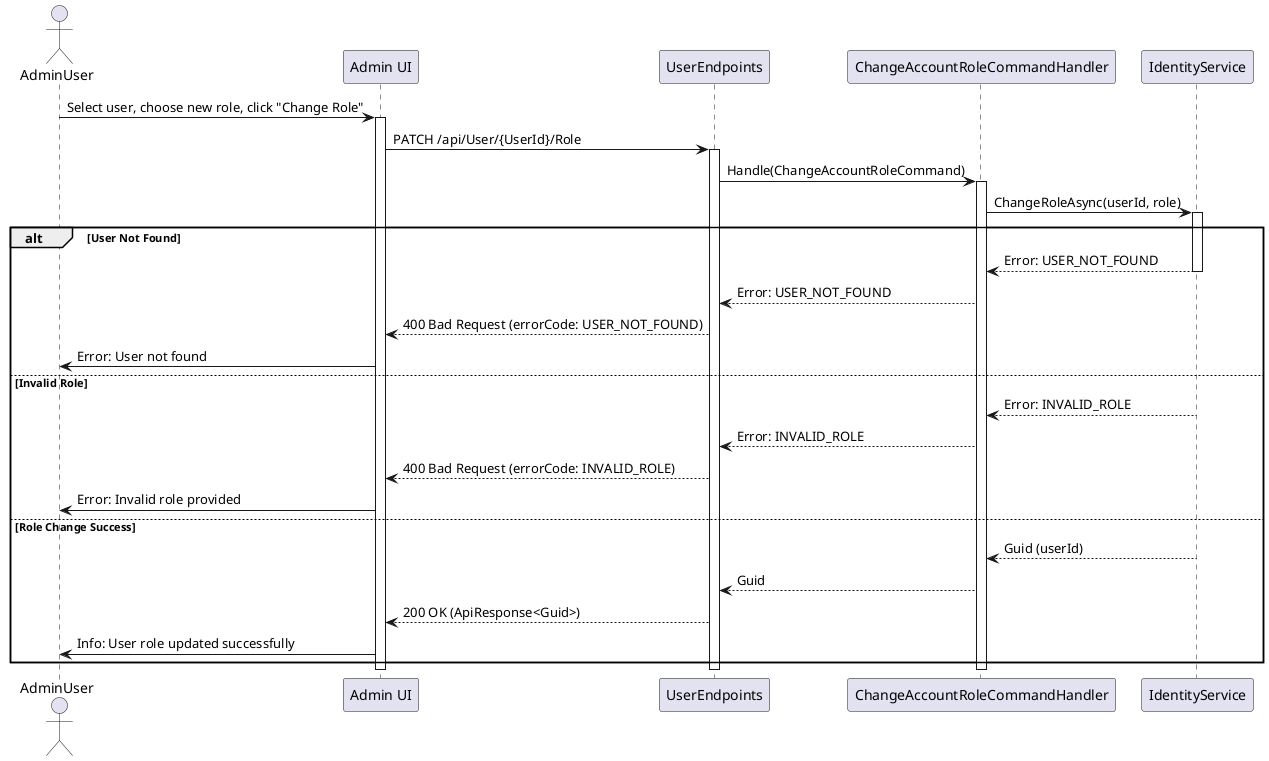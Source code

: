 @startuml
actor AdminUser
participant "Admin UI" as UI
participant UserEndpoints
participant ChangeAccountRoleCommandHandler as Handler
participant IdentityService

AdminUser -> UI : Select user, choose new role, click "Change Role"
activate UI
UI -> UserEndpoints : PATCH /api/User/{UserId}/Role
activate UserEndpoints
UserEndpoints -> Handler : Handle(ChangeAccountRoleCommand)
activate Handler
Handler -> IdentityService : ChangeRoleAsync(userId, role)
activate IdentityService
alt User Not Found
    IdentityService --> Handler : Error: USER_NOT_FOUND
    deactivate IdentityService
    Handler --> UserEndpoints : Error: USER_NOT_FOUND
    UserEndpoints --> UI : 400 Bad Request (errorCode: USER_NOT_FOUND)
    UI -> AdminUser : Error: User not found
else Invalid Role
    IdentityService --> Handler : Error: INVALID_ROLE
    deactivate IdentityService
    Handler --> UserEndpoints : Error: INVALID_ROLE
    UserEndpoints --> UI : 400 Bad Request (errorCode: INVALID_ROLE)
    UI -> AdminUser : Error: Invalid role provided
else Role Change Success
    IdentityService --> Handler : Guid (userId)
    deactivate IdentityService
    Handler --> UserEndpoints : Guid
    UserEndpoints --> UI : 200 OK (ApiResponse<Guid>)
    UI -> AdminUser : Info: User role updated successfully
end
deactivate Handler
deactivate UserEndpoints
deactivate UI
@enduml